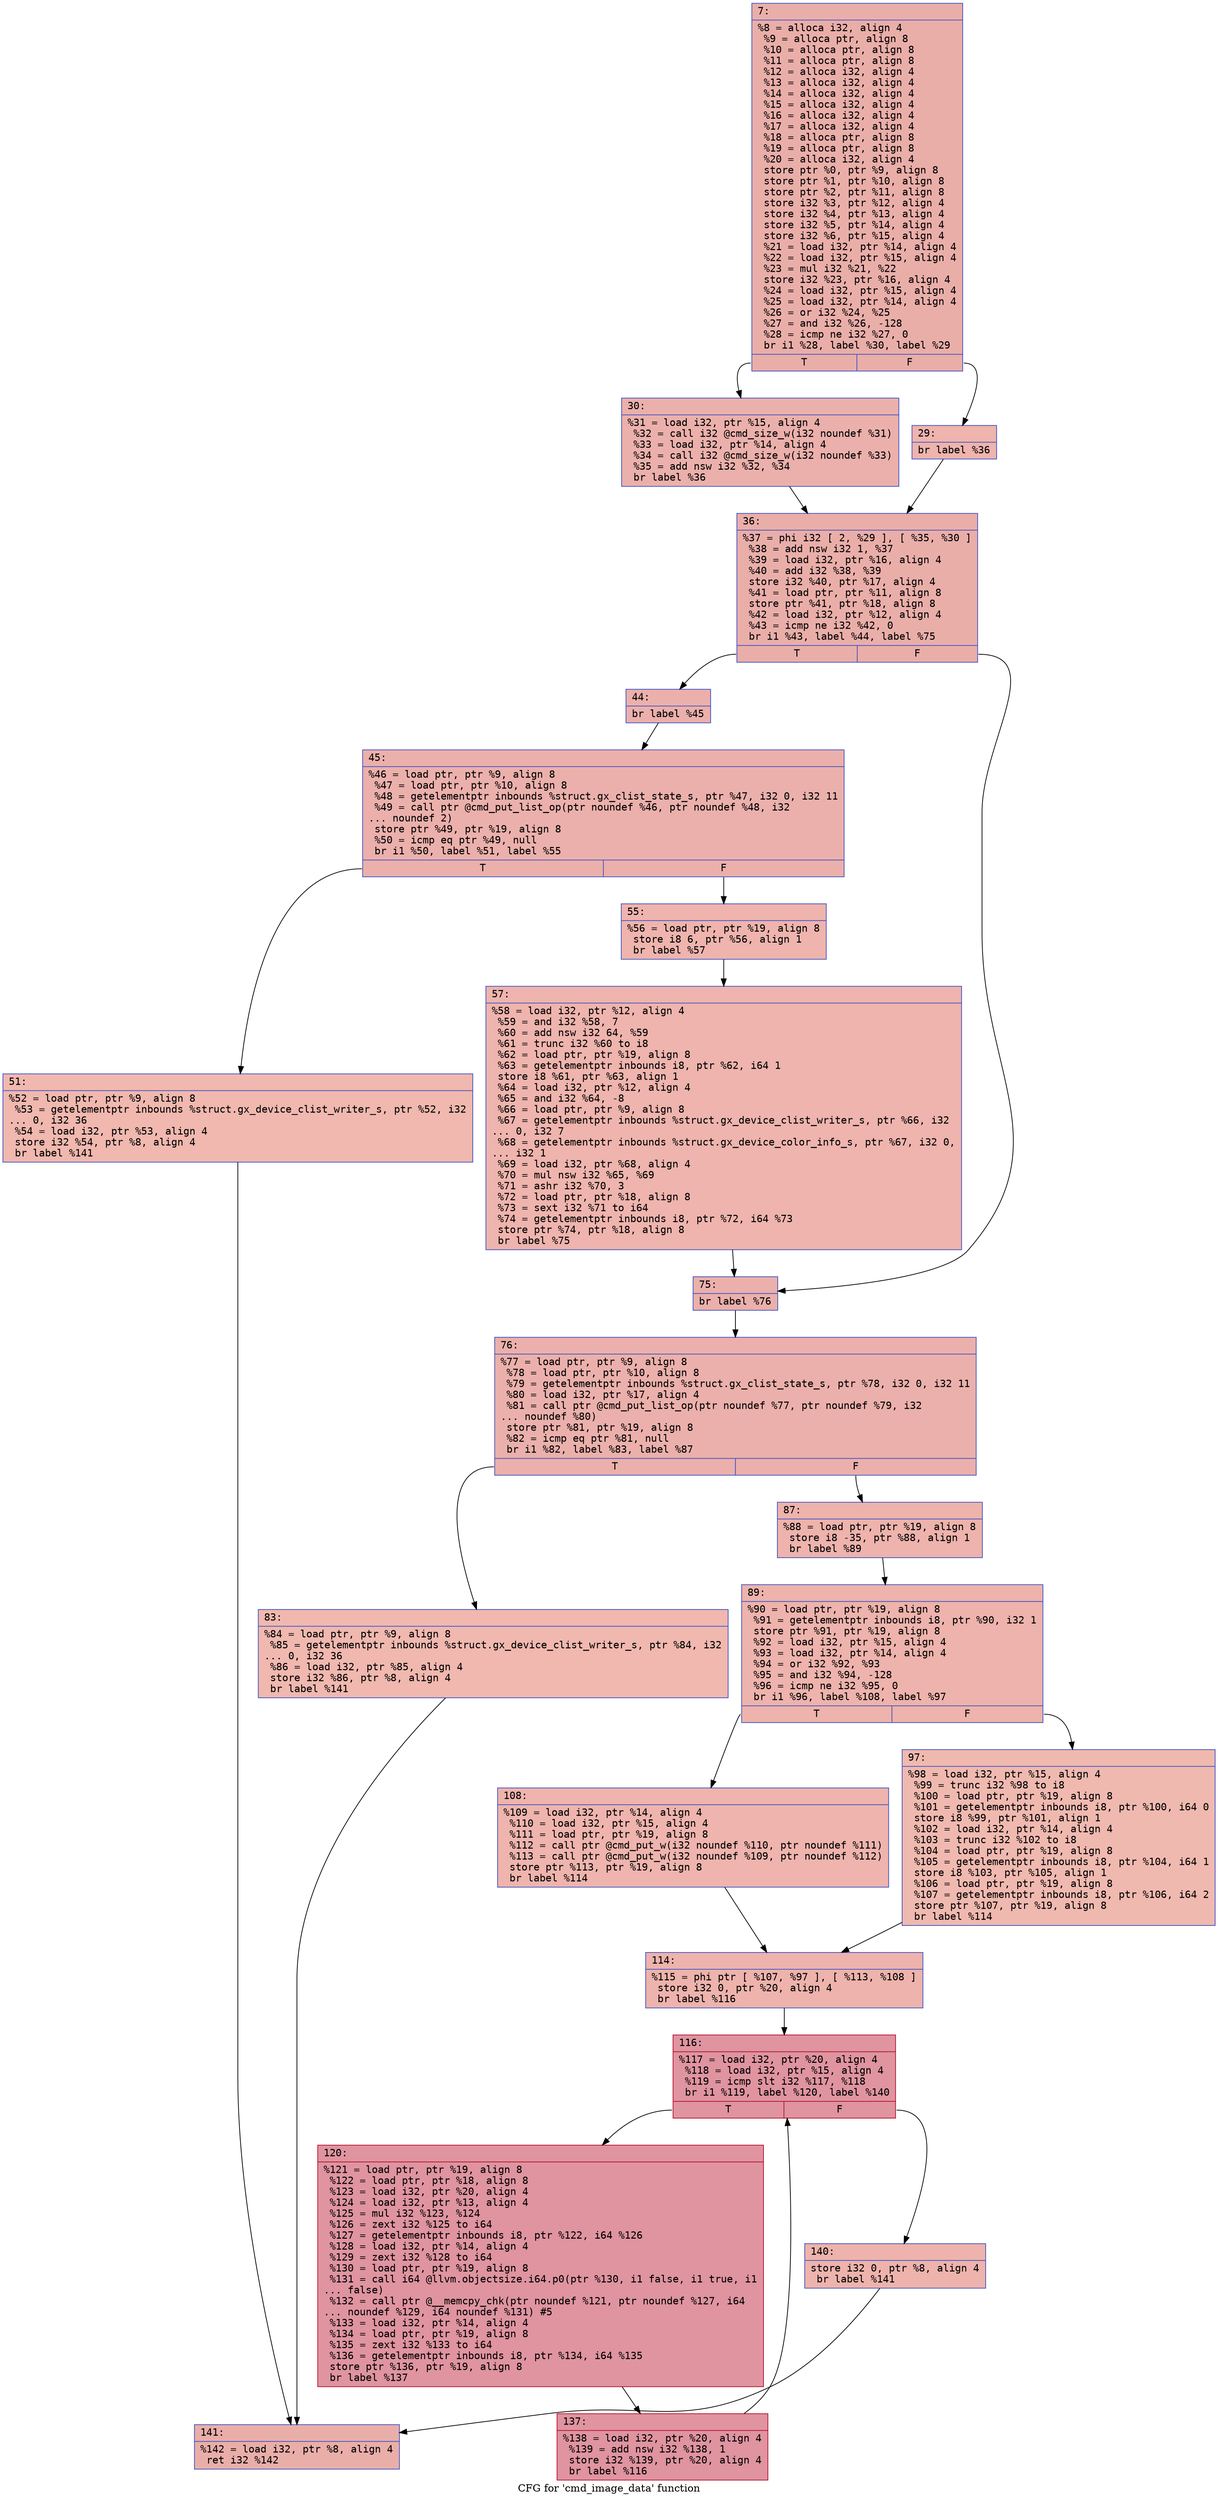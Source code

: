 digraph "CFG for 'cmd_image_data' function" {
	label="CFG for 'cmd_image_data' function";

	Node0x60000323c500 [shape=record,color="#3d50c3ff", style=filled, fillcolor="#d0473d70" fontname="Courier",label="{7:\l|  %8 = alloca i32, align 4\l  %9 = alloca ptr, align 8\l  %10 = alloca ptr, align 8\l  %11 = alloca ptr, align 8\l  %12 = alloca i32, align 4\l  %13 = alloca i32, align 4\l  %14 = alloca i32, align 4\l  %15 = alloca i32, align 4\l  %16 = alloca i32, align 4\l  %17 = alloca i32, align 4\l  %18 = alloca ptr, align 8\l  %19 = alloca ptr, align 8\l  %20 = alloca i32, align 4\l  store ptr %0, ptr %9, align 8\l  store ptr %1, ptr %10, align 8\l  store ptr %2, ptr %11, align 8\l  store i32 %3, ptr %12, align 4\l  store i32 %4, ptr %13, align 4\l  store i32 %5, ptr %14, align 4\l  store i32 %6, ptr %15, align 4\l  %21 = load i32, ptr %14, align 4\l  %22 = load i32, ptr %15, align 4\l  %23 = mul i32 %21, %22\l  store i32 %23, ptr %16, align 4\l  %24 = load i32, ptr %15, align 4\l  %25 = load i32, ptr %14, align 4\l  %26 = or i32 %24, %25\l  %27 = and i32 %26, -128\l  %28 = icmp ne i32 %27, 0\l  br i1 %28, label %30, label %29\l|{<s0>T|<s1>F}}"];
	Node0x60000323c500:s0 -> Node0x60000323c8c0[tooltip="7 -> 30\nProbability 62.50%" ];
	Node0x60000323c500:s1 -> Node0x60000323c870[tooltip="7 -> 29\nProbability 37.50%" ];
	Node0x60000323c870 [shape=record,color="#3d50c3ff", style=filled, fillcolor="#d8564670" fontname="Courier",label="{29:\l|  br label %36\l}"];
	Node0x60000323c870 -> Node0x60000323c910[tooltip="29 -> 36\nProbability 100.00%" ];
	Node0x60000323c8c0 [shape=record,color="#3d50c3ff", style=filled, fillcolor="#d24b4070" fontname="Courier",label="{30:\l|  %31 = load i32, ptr %15, align 4\l  %32 = call i32 @cmd_size_w(i32 noundef %31)\l  %33 = load i32, ptr %14, align 4\l  %34 = call i32 @cmd_size_w(i32 noundef %33)\l  %35 = add nsw i32 %32, %34\l  br label %36\l}"];
	Node0x60000323c8c0 -> Node0x60000323c910[tooltip="30 -> 36\nProbability 100.00%" ];
	Node0x60000323c910 [shape=record,color="#3d50c3ff", style=filled, fillcolor="#d0473d70" fontname="Courier",label="{36:\l|  %37 = phi i32 [ 2, %29 ], [ %35, %30 ]\l  %38 = add nsw i32 1, %37\l  %39 = load i32, ptr %16, align 4\l  %40 = add i32 %38, %39\l  store i32 %40, ptr %17, align 4\l  %41 = load ptr, ptr %11, align 8\l  store ptr %41, ptr %18, align 8\l  %42 = load i32, ptr %12, align 4\l  %43 = icmp ne i32 %42, 0\l  br i1 %43, label %44, label %75\l|{<s0>T|<s1>F}}"];
	Node0x60000323c910:s0 -> Node0x60000323c960[tooltip="36 -> 44\nProbability 62.50%" ];
	Node0x60000323c910:s1 -> Node0x60000323caf0[tooltip="36 -> 75\nProbability 37.50%" ];
	Node0x60000323c960 [shape=record,color="#3d50c3ff", style=filled, fillcolor="#d24b4070" fontname="Courier",label="{44:\l|  br label %45\l}"];
	Node0x60000323c960 -> Node0x60000323c9b0[tooltip="44 -> 45\nProbability 100.00%" ];
	Node0x60000323c9b0 [shape=record,color="#3d50c3ff", style=filled, fillcolor="#d24b4070" fontname="Courier",label="{45:\l|  %46 = load ptr, ptr %9, align 8\l  %47 = load ptr, ptr %10, align 8\l  %48 = getelementptr inbounds %struct.gx_clist_state_s, ptr %47, i32 0, i32 11\l  %49 = call ptr @cmd_put_list_op(ptr noundef %46, ptr noundef %48, i32\l... noundef 2)\l  store ptr %49, ptr %19, align 8\l  %50 = icmp eq ptr %49, null\l  br i1 %50, label %51, label %55\l|{<s0>T|<s1>F}}"];
	Node0x60000323c9b0:s0 -> Node0x60000323ca00[tooltip="45 -> 51\nProbability 37.50%" ];
	Node0x60000323c9b0:s1 -> Node0x60000323ca50[tooltip="45 -> 55\nProbability 62.50%" ];
	Node0x60000323ca00 [shape=record,color="#3d50c3ff", style=filled, fillcolor="#dc5d4a70" fontname="Courier",label="{51:\l|  %52 = load ptr, ptr %9, align 8\l  %53 = getelementptr inbounds %struct.gx_device_clist_writer_s, ptr %52, i32\l... 0, i32 36\l  %54 = load i32, ptr %53, align 4\l  store i32 %54, ptr %8, align 4\l  br label %141\l}"];
	Node0x60000323ca00 -> Node0x60000323ceb0[tooltip="51 -> 141\nProbability 100.00%" ];
	Node0x60000323ca50 [shape=record,color="#3d50c3ff", style=filled, fillcolor="#d8564670" fontname="Courier",label="{55:\l|  %56 = load ptr, ptr %19, align 8\l  store i8 6, ptr %56, align 1\l  br label %57\l}"];
	Node0x60000323ca50 -> Node0x60000323caa0[tooltip="55 -> 57\nProbability 100.00%" ];
	Node0x60000323caa0 [shape=record,color="#3d50c3ff", style=filled, fillcolor="#d8564670" fontname="Courier",label="{57:\l|  %58 = load i32, ptr %12, align 4\l  %59 = and i32 %58, 7\l  %60 = add nsw i32 64, %59\l  %61 = trunc i32 %60 to i8\l  %62 = load ptr, ptr %19, align 8\l  %63 = getelementptr inbounds i8, ptr %62, i64 1\l  store i8 %61, ptr %63, align 1\l  %64 = load i32, ptr %12, align 4\l  %65 = and i32 %64, -8\l  %66 = load ptr, ptr %9, align 8\l  %67 = getelementptr inbounds %struct.gx_device_clist_writer_s, ptr %66, i32\l... 0, i32 7\l  %68 = getelementptr inbounds %struct.gx_device_color_info_s, ptr %67, i32 0,\l... i32 1\l  %69 = load i32, ptr %68, align 4\l  %70 = mul nsw i32 %65, %69\l  %71 = ashr i32 %70, 3\l  %72 = load ptr, ptr %18, align 8\l  %73 = sext i32 %71 to i64\l  %74 = getelementptr inbounds i8, ptr %72, i64 %73\l  store ptr %74, ptr %18, align 8\l  br label %75\l}"];
	Node0x60000323caa0 -> Node0x60000323caf0[tooltip="57 -> 75\nProbability 100.00%" ];
	Node0x60000323caf0 [shape=record,color="#3d50c3ff", style=filled, fillcolor="#d24b4070" fontname="Courier",label="{75:\l|  br label %76\l}"];
	Node0x60000323caf0 -> Node0x60000323cb40[tooltip="75 -> 76\nProbability 100.00%" ];
	Node0x60000323cb40 [shape=record,color="#3d50c3ff", style=filled, fillcolor="#d24b4070" fontname="Courier",label="{76:\l|  %77 = load ptr, ptr %9, align 8\l  %78 = load ptr, ptr %10, align 8\l  %79 = getelementptr inbounds %struct.gx_clist_state_s, ptr %78, i32 0, i32 11\l  %80 = load i32, ptr %17, align 4\l  %81 = call ptr @cmd_put_list_op(ptr noundef %77, ptr noundef %79, i32\l... noundef %80)\l  store ptr %81, ptr %19, align 8\l  %82 = icmp eq ptr %81, null\l  br i1 %82, label %83, label %87\l|{<s0>T|<s1>F}}"];
	Node0x60000323cb40:s0 -> Node0x60000323cb90[tooltip="76 -> 83\nProbability 37.50%" ];
	Node0x60000323cb40:s1 -> Node0x60000323cbe0[tooltip="76 -> 87\nProbability 62.50%" ];
	Node0x60000323cb90 [shape=record,color="#3d50c3ff", style=filled, fillcolor="#dc5d4a70" fontname="Courier",label="{83:\l|  %84 = load ptr, ptr %9, align 8\l  %85 = getelementptr inbounds %struct.gx_device_clist_writer_s, ptr %84, i32\l... 0, i32 36\l  %86 = load i32, ptr %85, align 4\l  store i32 %86, ptr %8, align 4\l  br label %141\l}"];
	Node0x60000323cb90 -> Node0x60000323ceb0[tooltip="83 -> 141\nProbability 100.00%" ];
	Node0x60000323cbe0 [shape=record,color="#3d50c3ff", style=filled, fillcolor="#d6524470" fontname="Courier",label="{87:\l|  %88 = load ptr, ptr %19, align 8\l  store i8 -35, ptr %88, align 1\l  br label %89\l}"];
	Node0x60000323cbe0 -> Node0x60000323cc30[tooltip="87 -> 89\nProbability 100.00%" ];
	Node0x60000323cc30 [shape=record,color="#3d50c3ff", style=filled, fillcolor="#d6524470" fontname="Courier",label="{89:\l|  %90 = load ptr, ptr %19, align 8\l  %91 = getelementptr inbounds i8, ptr %90, i32 1\l  store ptr %91, ptr %19, align 8\l  %92 = load i32, ptr %15, align 4\l  %93 = load i32, ptr %14, align 4\l  %94 = or i32 %92, %93\l  %95 = and i32 %94, -128\l  %96 = icmp ne i32 %95, 0\l  br i1 %96, label %108, label %97\l|{<s0>T|<s1>F}}"];
	Node0x60000323cc30:s0 -> Node0x60000323ccd0[tooltip="89 -> 108\nProbability 62.50%" ];
	Node0x60000323cc30:s1 -> Node0x60000323cc80[tooltip="89 -> 97\nProbability 37.50%" ];
	Node0x60000323cc80 [shape=record,color="#3d50c3ff", style=filled, fillcolor="#de614d70" fontname="Courier",label="{97:\l|  %98 = load i32, ptr %15, align 4\l  %99 = trunc i32 %98 to i8\l  %100 = load ptr, ptr %19, align 8\l  %101 = getelementptr inbounds i8, ptr %100, i64 0\l  store i8 %99, ptr %101, align 1\l  %102 = load i32, ptr %14, align 4\l  %103 = trunc i32 %102 to i8\l  %104 = load ptr, ptr %19, align 8\l  %105 = getelementptr inbounds i8, ptr %104, i64 1\l  store i8 %103, ptr %105, align 1\l  %106 = load ptr, ptr %19, align 8\l  %107 = getelementptr inbounds i8, ptr %106, i64 2\l  store ptr %107, ptr %19, align 8\l  br label %114\l}"];
	Node0x60000323cc80 -> Node0x60000323cd20[tooltip="97 -> 114\nProbability 100.00%" ];
	Node0x60000323ccd0 [shape=record,color="#3d50c3ff", style=filled, fillcolor="#d8564670" fontname="Courier",label="{108:\l|  %109 = load i32, ptr %14, align 4\l  %110 = load i32, ptr %15, align 4\l  %111 = load ptr, ptr %19, align 8\l  %112 = call ptr @cmd_put_w(i32 noundef %110, ptr noundef %111)\l  %113 = call ptr @cmd_put_w(i32 noundef %109, ptr noundef %112)\l  store ptr %113, ptr %19, align 8\l  br label %114\l}"];
	Node0x60000323ccd0 -> Node0x60000323cd20[tooltip="108 -> 114\nProbability 100.00%" ];
	Node0x60000323cd20 [shape=record,color="#3d50c3ff", style=filled, fillcolor="#d6524470" fontname="Courier",label="{114:\l|  %115 = phi ptr [ %107, %97 ], [ %113, %108 ]\l  store i32 0, ptr %20, align 4\l  br label %116\l}"];
	Node0x60000323cd20 -> Node0x60000323cd70[tooltip="114 -> 116\nProbability 100.00%" ];
	Node0x60000323cd70 [shape=record,color="#b70d28ff", style=filled, fillcolor="#b70d2870" fontname="Courier",label="{116:\l|  %117 = load i32, ptr %20, align 4\l  %118 = load i32, ptr %15, align 4\l  %119 = icmp slt i32 %117, %118\l  br i1 %119, label %120, label %140\l|{<s0>T|<s1>F}}"];
	Node0x60000323cd70:s0 -> Node0x60000323cdc0[tooltip="116 -> 120\nProbability 96.88%" ];
	Node0x60000323cd70:s1 -> Node0x60000323ce60[tooltip="116 -> 140\nProbability 3.12%" ];
	Node0x60000323cdc0 [shape=record,color="#b70d28ff", style=filled, fillcolor="#b70d2870" fontname="Courier",label="{120:\l|  %121 = load ptr, ptr %19, align 8\l  %122 = load ptr, ptr %18, align 8\l  %123 = load i32, ptr %20, align 4\l  %124 = load i32, ptr %13, align 4\l  %125 = mul i32 %123, %124\l  %126 = zext i32 %125 to i64\l  %127 = getelementptr inbounds i8, ptr %122, i64 %126\l  %128 = load i32, ptr %14, align 4\l  %129 = zext i32 %128 to i64\l  %130 = load ptr, ptr %19, align 8\l  %131 = call i64 @llvm.objectsize.i64.p0(ptr %130, i1 false, i1 true, i1\l... false)\l  %132 = call ptr @__memcpy_chk(ptr noundef %121, ptr noundef %127, i64\l... noundef %129, i64 noundef %131) #5\l  %133 = load i32, ptr %14, align 4\l  %134 = load ptr, ptr %19, align 8\l  %135 = zext i32 %133 to i64\l  %136 = getelementptr inbounds i8, ptr %134, i64 %135\l  store ptr %136, ptr %19, align 8\l  br label %137\l}"];
	Node0x60000323cdc0 -> Node0x60000323ce10[tooltip="120 -> 137\nProbability 100.00%" ];
	Node0x60000323ce10 [shape=record,color="#b70d28ff", style=filled, fillcolor="#b70d2870" fontname="Courier",label="{137:\l|  %138 = load i32, ptr %20, align 4\l  %139 = add nsw i32 %138, 1\l  store i32 %139, ptr %20, align 4\l  br label %116\l}"];
	Node0x60000323ce10 -> Node0x60000323cd70[tooltip="137 -> 116\nProbability 100.00%" ];
	Node0x60000323ce60 [shape=record,color="#3d50c3ff", style=filled, fillcolor="#d6524470" fontname="Courier",label="{140:\l|  store i32 0, ptr %8, align 4\l  br label %141\l}"];
	Node0x60000323ce60 -> Node0x60000323ceb0[tooltip="140 -> 141\nProbability 100.00%" ];
	Node0x60000323ceb0 [shape=record,color="#3d50c3ff", style=filled, fillcolor="#d0473d70" fontname="Courier",label="{141:\l|  %142 = load i32, ptr %8, align 4\l  ret i32 %142\l}"];
}
